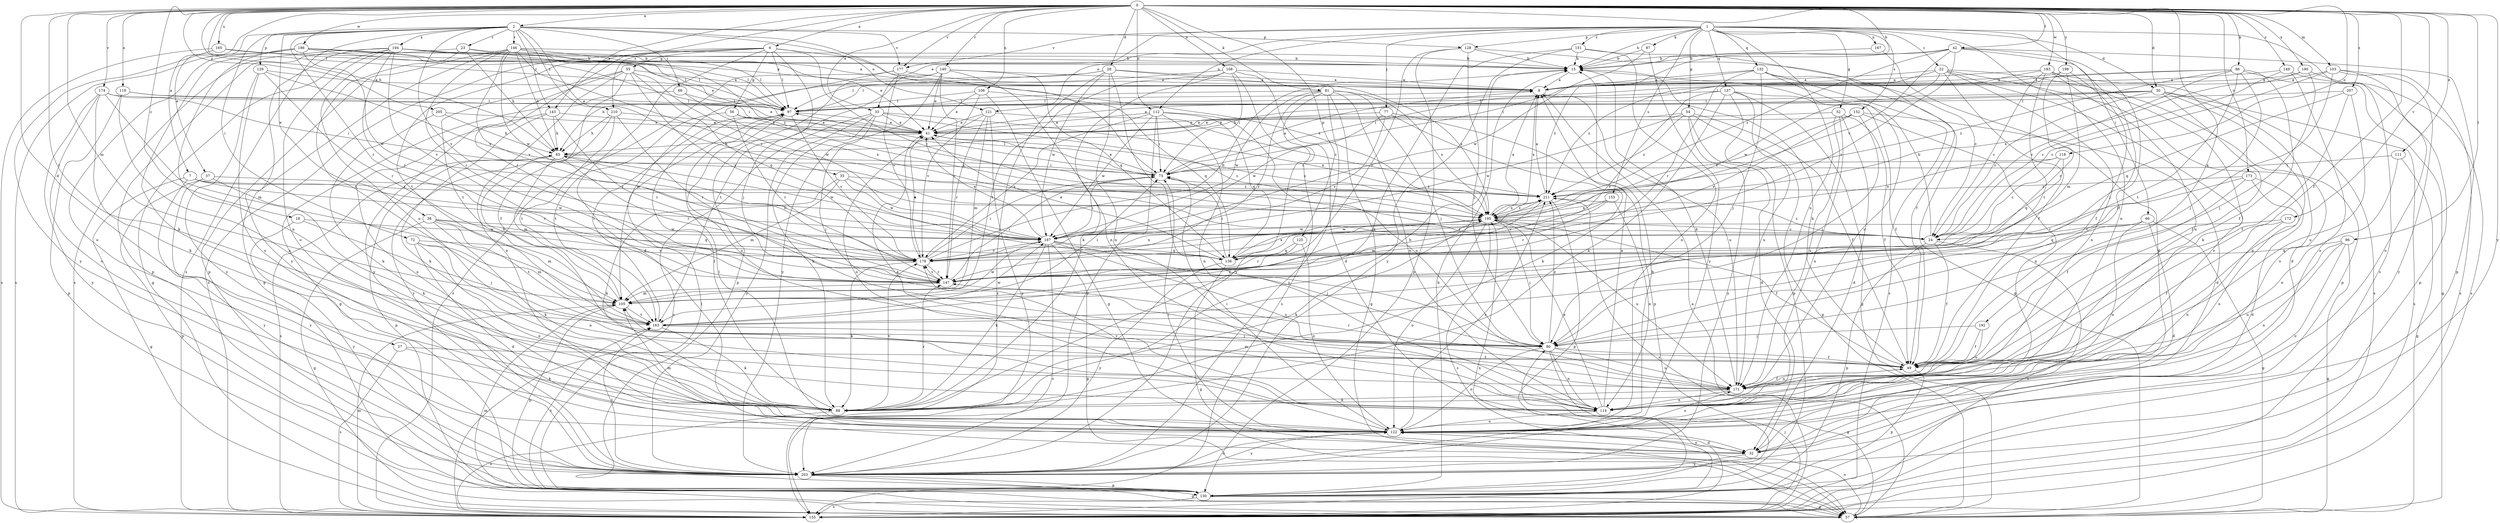 strict digraph  {
0;
1;
2;
6;
7;
8;
15;
18;
22;
23;
24;
27;
28;
30;
32;
33;
35;
37;
38;
41;
42;
49;
52;
54;
55;
56;
57;
65;
66;
68;
72;
73;
77;
80;
81;
86;
87;
88;
96;
97;
103;
105;
106;
108;
111;
112;
114;
118;
119;
121;
122;
125;
128;
129;
130;
132;
137;
138;
140;
143;
146;
147;
149;
151;
152;
153;
155;
163;
165;
167;
171;
172;
173;
174;
177;
179;
183;
186;
187;
190;
192;
194;
195;
198;
203;
205;
207;
210;
211;
0 -> 2  [label=a];
0 -> 6  [label=a];
0 -> 7  [label=a];
0 -> 15  [label=b];
0 -> 18  [label=c];
0 -> 27  [label=d];
0 -> 28  [label=d];
0 -> 30  [label=d];
0 -> 33  [label=e];
0 -> 42  [label=f];
0 -> 49  [label=f];
0 -> 65  [label=h];
0 -> 81  [label=k];
0 -> 86  [label=k];
0 -> 96  [label=l];
0 -> 97  [label=l];
0 -> 103  [label=m];
0 -> 105  [label=m];
0 -> 106  [label=n];
0 -> 108  [label=n];
0 -> 111  [label=n];
0 -> 112  [label=n];
0 -> 118  [label=o];
0 -> 119  [label=o];
0 -> 125  [label=p];
0 -> 140  [label=r];
0 -> 143  [label=r];
0 -> 149  [label=s];
0 -> 163  [label=t];
0 -> 165  [label=u];
0 -> 172  [label=v];
0 -> 173  [label=v];
0 -> 174  [label=v];
0 -> 177  [label=v];
0 -> 183  [label=w];
0 -> 186  [label=w];
0 -> 190  [label=x];
0 -> 192  [label=x];
0 -> 198  [label=y];
0 -> 203  [label=y];
0 -> 205  [label=z];
0 -> 207  [label=z];
0 -> 210  [label=z];
1 -> 15  [label=b];
1 -> 22  [label=c];
1 -> 30  [label=d];
1 -> 33  [label=e];
1 -> 52  [label=g];
1 -> 54  [label=g];
1 -> 66  [label=i];
1 -> 77  [label=j];
1 -> 87  [label=k];
1 -> 112  [label=n];
1 -> 114  [label=n];
1 -> 121  [label=o];
1 -> 128  [label=p];
1 -> 132  [label=q];
1 -> 137  [label=q];
1 -> 151  [label=s];
1 -> 152  [label=s];
1 -> 153  [label=s];
1 -> 155  [label=s];
1 -> 167  [label=u];
1 -> 171  [label=u];
1 -> 177  [label=v];
2 -> 23  [label=c];
2 -> 35  [label=e];
2 -> 37  [label=e];
2 -> 38  [label=e];
2 -> 68  [label=i];
2 -> 72  [label=i];
2 -> 73  [label=i];
2 -> 121  [label=o];
2 -> 128  [label=p];
2 -> 129  [label=p];
2 -> 143  [label=r];
2 -> 146  [label=r];
2 -> 147  [label=r];
2 -> 155  [label=s];
2 -> 177  [label=v];
2 -> 179  [label=v];
2 -> 194  [label=x];
2 -> 210  [label=z];
6 -> 24  [label=c];
6 -> 32  [label=d];
6 -> 55  [label=g];
6 -> 56  [label=g];
6 -> 80  [label=j];
6 -> 97  [label=l];
6 -> 147  [label=r];
6 -> 155  [label=s];
6 -> 163  [label=t];
6 -> 195  [label=x];
7 -> 57  [label=g];
7 -> 179  [label=v];
7 -> 187  [label=w];
7 -> 203  [label=y];
7 -> 211  [label=z];
8 -> 97  [label=l];
8 -> 171  [label=u];
8 -> 195  [label=x];
15 -> 8  [label=a];
18 -> 80  [label=j];
18 -> 187  [label=w];
18 -> 203  [label=y];
22 -> 8  [label=a];
22 -> 32  [label=d];
22 -> 49  [label=f];
22 -> 114  [label=n];
22 -> 122  [label=o];
22 -> 130  [label=p];
22 -> 187  [label=w];
22 -> 211  [label=z];
23 -> 15  [label=b];
23 -> 65  [label=h];
23 -> 130  [label=p];
23 -> 163  [label=t];
23 -> 211  [label=z];
24 -> 15  [label=b];
24 -> 49  [label=f];
24 -> 130  [label=p];
24 -> 155  [label=s];
24 -> 211  [label=z];
27 -> 49  [label=f];
27 -> 88  [label=k];
27 -> 155  [label=s];
28 -> 8  [label=a];
28 -> 65  [label=h];
28 -> 80  [label=j];
28 -> 97  [label=l];
28 -> 114  [label=n];
28 -> 155  [label=s];
28 -> 187  [label=w];
28 -> 195  [label=x];
30 -> 24  [label=c];
30 -> 41  [label=e];
30 -> 49  [label=f];
30 -> 65  [label=h];
30 -> 97  [label=l];
30 -> 114  [label=n];
30 -> 122  [label=o];
30 -> 155  [label=s];
32 -> 73  [label=i];
32 -> 122  [label=o];
32 -> 203  [label=y];
33 -> 24  [label=c];
33 -> 41  [label=e];
33 -> 80  [label=j];
33 -> 88  [label=k];
33 -> 155  [label=s];
33 -> 195  [label=x];
33 -> 203  [label=y];
35 -> 88  [label=k];
35 -> 105  [label=m];
35 -> 187  [label=w];
35 -> 195  [label=x];
35 -> 211  [label=z];
37 -> 88  [label=k];
37 -> 130  [label=p];
37 -> 203  [label=y];
37 -> 211  [label=z];
38 -> 57  [label=g];
38 -> 88  [label=k];
38 -> 105  [label=m];
38 -> 138  [label=q];
38 -> 163  [label=t];
38 -> 187  [label=w];
41 -> 65  [label=h];
41 -> 195  [label=x];
42 -> 15  [label=b];
42 -> 49  [label=f];
42 -> 73  [label=i];
42 -> 80  [label=j];
42 -> 130  [label=p];
42 -> 179  [label=v];
42 -> 195  [label=x];
42 -> 211  [label=z];
49 -> 15  [label=b];
49 -> 130  [label=p];
49 -> 147  [label=r];
49 -> 171  [label=u];
52 -> 32  [label=d];
52 -> 41  [label=e];
52 -> 49  [label=f];
52 -> 114  [label=n];
52 -> 171  [label=u];
54 -> 32  [label=d];
54 -> 41  [label=e];
54 -> 49  [label=f];
54 -> 57  [label=g];
54 -> 187  [label=w];
54 -> 203  [label=y];
54 -> 211  [label=z];
55 -> 8  [label=a];
55 -> 49  [label=f];
55 -> 122  [label=o];
55 -> 138  [label=q];
55 -> 163  [label=t];
55 -> 179  [label=v];
55 -> 187  [label=w];
55 -> 203  [label=y];
56 -> 41  [label=e];
56 -> 147  [label=r];
56 -> 163  [label=t];
56 -> 195  [label=x];
57 -> 8  [label=a];
57 -> 105  [label=m];
57 -> 122  [label=o];
65 -> 73  [label=i];
65 -> 105  [label=m];
65 -> 130  [label=p];
65 -> 147  [label=r];
65 -> 155  [label=s];
65 -> 187  [label=w];
66 -> 24  [label=c];
66 -> 32  [label=d];
66 -> 57  [label=g];
66 -> 114  [label=n];
66 -> 138  [label=q];
68 -> 57  [label=g];
68 -> 97  [label=l];
68 -> 195  [label=x];
72 -> 32  [label=d];
72 -> 105  [label=m];
72 -> 114  [label=n];
72 -> 122  [label=o];
72 -> 179  [label=v];
73 -> 8  [label=a];
73 -> 41  [label=e];
73 -> 97  [label=l];
73 -> 211  [label=z];
77 -> 41  [label=e];
77 -> 88  [label=k];
77 -> 130  [label=p];
77 -> 179  [label=v];
77 -> 187  [label=w];
80 -> 49  [label=f];
80 -> 57  [label=g];
80 -> 114  [label=n];
80 -> 122  [label=o];
80 -> 171  [label=u];
80 -> 211  [label=z];
81 -> 57  [label=g];
81 -> 80  [label=j];
81 -> 97  [label=l];
81 -> 114  [label=n];
81 -> 147  [label=r];
81 -> 155  [label=s];
81 -> 187  [label=w];
81 -> 195  [label=x];
81 -> 203  [label=y];
86 -> 8  [label=a];
86 -> 24  [label=c];
86 -> 49  [label=f];
86 -> 57  [label=g];
86 -> 80  [label=j];
86 -> 97  [label=l];
86 -> 163  [label=t];
86 -> 211  [label=z];
87 -> 15  [label=b];
87 -> 187  [label=w];
87 -> 203  [label=y];
88 -> 15  [label=b];
88 -> 97  [label=l];
88 -> 147  [label=r];
88 -> 155  [label=s];
88 -> 179  [label=v];
96 -> 57  [label=g];
96 -> 114  [label=n];
96 -> 122  [label=o];
96 -> 138  [label=q];
96 -> 171  [label=u];
97 -> 41  [label=e];
97 -> 171  [label=u];
97 -> 179  [label=v];
103 -> 8  [label=a];
103 -> 24  [label=c];
103 -> 80  [label=j];
103 -> 122  [label=o];
103 -> 155  [label=s];
103 -> 203  [label=y];
105 -> 65  [label=h];
105 -> 73  [label=i];
105 -> 130  [label=p];
105 -> 163  [label=t];
105 -> 187  [label=w];
106 -> 41  [label=e];
106 -> 57  [label=g];
106 -> 97  [label=l];
106 -> 138  [label=q];
106 -> 179  [label=v];
108 -> 8  [label=a];
108 -> 32  [label=d];
108 -> 73  [label=i];
108 -> 88  [label=k];
108 -> 97  [label=l];
108 -> 163  [label=t];
108 -> 203  [label=y];
111 -> 57  [label=g];
111 -> 73  [label=i];
111 -> 114  [label=n];
112 -> 41  [label=e];
112 -> 73  [label=i];
112 -> 114  [label=n];
112 -> 138  [label=q];
112 -> 171  [label=u];
112 -> 179  [label=v];
112 -> 187  [label=w];
112 -> 203  [label=y];
114 -> 8  [label=a];
114 -> 41  [label=e];
114 -> 122  [label=o];
114 -> 179  [label=v];
114 -> 195  [label=x];
118 -> 24  [label=c];
118 -> 73  [label=i];
118 -> 138  [label=q];
118 -> 195  [label=x];
119 -> 41  [label=e];
119 -> 97  [label=l];
119 -> 114  [label=n];
119 -> 130  [label=p];
121 -> 41  [label=e];
121 -> 105  [label=m];
121 -> 122  [label=o];
121 -> 147  [label=r];
121 -> 203  [label=y];
121 -> 211  [label=z];
122 -> 32  [label=d];
122 -> 73  [label=i];
122 -> 97  [label=l];
122 -> 105  [label=m];
122 -> 171  [label=u];
122 -> 203  [label=y];
122 -> 211  [label=z];
125 -> 122  [label=o];
125 -> 138  [label=q];
125 -> 147  [label=r];
128 -> 15  [label=b];
128 -> 24  [label=c];
128 -> 80  [label=j];
128 -> 130  [label=p];
128 -> 147  [label=r];
129 -> 8  [label=a];
129 -> 122  [label=o];
129 -> 147  [label=r];
129 -> 195  [label=x];
129 -> 203  [label=y];
130 -> 15  [label=b];
130 -> 57  [label=g];
130 -> 97  [label=l];
130 -> 155  [label=s];
130 -> 163  [label=t];
132 -> 8  [label=a];
132 -> 57  [label=g];
132 -> 80  [label=j];
132 -> 147  [label=r];
132 -> 155  [label=s];
132 -> 171  [label=u];
132 -> 211  [label=z];
137 -> 49  [label=f];
137 -> 57  [label=g];
137 -> 88  [label=k];
137 -> 97  [label=l];
137 -> 130  [label=p];
137 -> 147  [label=r];
137 -> 171  [label=u];
138 -> 41  [label=e];
138 -> 57  [label=g];
138 -> 73  [label=i];
138 -> 195  [label=x];
138 -> 203  [label=y];
138 -> 211  [label=z];
140 -> 8  [label=a];
140 -> 41  [label=e];
140 -> 114  [label=n];
140 -> 130  [label=p];
140 -> 138  [label=q];
140 -> 147  [label=r];
140 -> 163  [label=t];
140 -> 203  [label=y];
143 -> 41  [label=e];
143 -> 65  [label=h];
143 -> 88  [label=k];
143 -> 122  [label=o];
143 -> 147  [label=r];
146 -> 8  [label=a];
146 -> 15  [label=b];
146 -> 24  [label=c];
146 -> 57  [label=g];
146 -> 65  [label=h];
146 -> 97  [label=l];
146 -> 130  [label=p];
146 -> 147  [label=r];
146 -> 179  [label=v];
146 -> 187  [label=w];
147 -> 73  [label=i];
147 -> 105  [label=m];
147 -> 179  [label=v];
149 -> 8  [label=a];
149 -> 24  [label=c];
149 -> 122  [label=o];
149 -> 130  [label=p];
151 -> 15  [label=b];
151 -> 49  [label=f];
151 -> 88  [label=k];
151 -> 122  [label=o];
151 -> 203  [label=y];
152 -> 32  [label=d];
152 -> 41  [label=e];
152 -> 80  [label=j];
152 -> 114  [label=n];
152 -> 179  [label=v];
152 -> 195  [label=x];
153 -> 114  [label=n];
153 -> 147  [label=r];
153 -> 179  [label=v];
153 -> 195  [label=x];
155 -> 80  [label=j];
155 -> 105  [label=m];
155 -> 195  [label=x];
163 -> 80  [label=j];
163 -> 88  [label=k];
163 -> 97  [label=l];
163 -> 187  [label=w];
163 -> 195  [label=x];
165 -> 15  [label=b];
165 -> 97  [label=l];
165 -> 155  [label=s];
165 -> 203  [label=y];
167 -> 15  [label=b];
167 -> 32  [label=d];
171 -> 15  [label=b];
171 -> 49  [label=f];
171 -> 88  [label=k];
171 -> 105  [label=m];
171 -> 114  [label=n];
172 -> 49  [label=f];
172 -> 114  [label=n];
172 -> 187  [label=w];
173 -> 32  [label=d];
173 -> 49  [label=f];
173 -> 122  [label=o];
173 -> 147  [label=r];
173 -> 211  [label=z];
174 -> 73  [label=i];
174 -> 88  [label=k];
174 -> 97  [label=l];
174 -> 105  [label=m];
174 -> 122  [label=o];
174 -> 203  [label=y];
177 -> 8  [label=a];
177 -> 105  [label=m];
177 -> 155  [label=s];
177 -> 179  [label=v];
179 -> 15  [label=b];
179 -> 41  [label=e];
179 -> 65  [label=h];
179 -> 73  [label=i];
179 -> 88  [label=k];
179 -> 147  [label=r];
179 -> 195  [label=x];
183 -> 8  [label=a];
183 -> 24  [label=c];
183 -> 73  [label=i];
183 -> 88  [label=k];
183 -> 155  [label=s];
183 -> 163  [label=t];
183 -> 171  [label=u];
186 -> 8  [label=a];
186 -> 15  [label=b];
186 -> 41  [label=e];
186 -> 73  [label=i];
186 -> 88  [label=k];
186 -> 97  [label=l];
186 -> 114  [label=n];
186 -> 122  [label=o];
186 -> 155  [label=s];
186 -> 187  [label=w];
187 -> 41  [label=e];
187 -> 57  [label=g];
187 -> 73  [label=i];
187 -> 80  [label=j];
187 -> 88  [label=k];
187 -> 138  [label=q];
187 -> 155  [label=s];
187 -> 171  [label=u];
187 -> 179  [label=v];
190 -> 8  [label=a];
190 -> 80  [label=j];
190 -> 155  [label=s];
190 -> 195  [label=x];
192 -> 49  [label=f];
192 -> 80  [label=j];
192 -> 171  [label=u];
194 -> 15  [label=b];
194 -> 41  [label=e];
194 -> 57  [label=g];
194 -> 97  [label=l];
194 -> 122  [label=o];
194 -> 147  [label=r];
194 -> 155  [label=s];
194 -> 171  [label=u];
194 -> 179  [label=v];
194 -> 203  [label=y];
195 -> 8  [label=a];
195 -> 24  [label=c];
195 -> 49  [label=f];
195 -> 80  [label=j];
195 -> 88  [label=k];
195 -> 122  [label=o];
195 -> 155  [label=s];
195 -> 171  [label=u];
195 -> 187  [label=w];
195 -> 211  [label=z];
198 -> 8  [label=a];
198 -> 49  [label=f];
198 -> 105  [label=m];
198 -> 147  [label=r];
203 -> 15  [label=b];
203 -> 57  [label=g];
203 -> 122  [label=o];
203 -> 130  [label=p];
203 -> 163  [label=t];
205 -> 41  [label=e];
205 -> 65  [label=h];
205 -> 88  [label=k];
207 -> 49  [label=f];
207 -> 97  [label=l];
207 -> 138  [label=q];
207 -> 171  [label=u];
210 -> 41  [label=e];
210 -> 65  [label=h];
210 -> 147  [label=r];
210 -> 163  [label=t];
210 -> 203  [label=y];
211 -> 8  [label=a];
211 -> 105  [label=m];
211 -> 130  [label=p];
211 -> 155  [label=s];
211 -> 195  [label=x];
}
